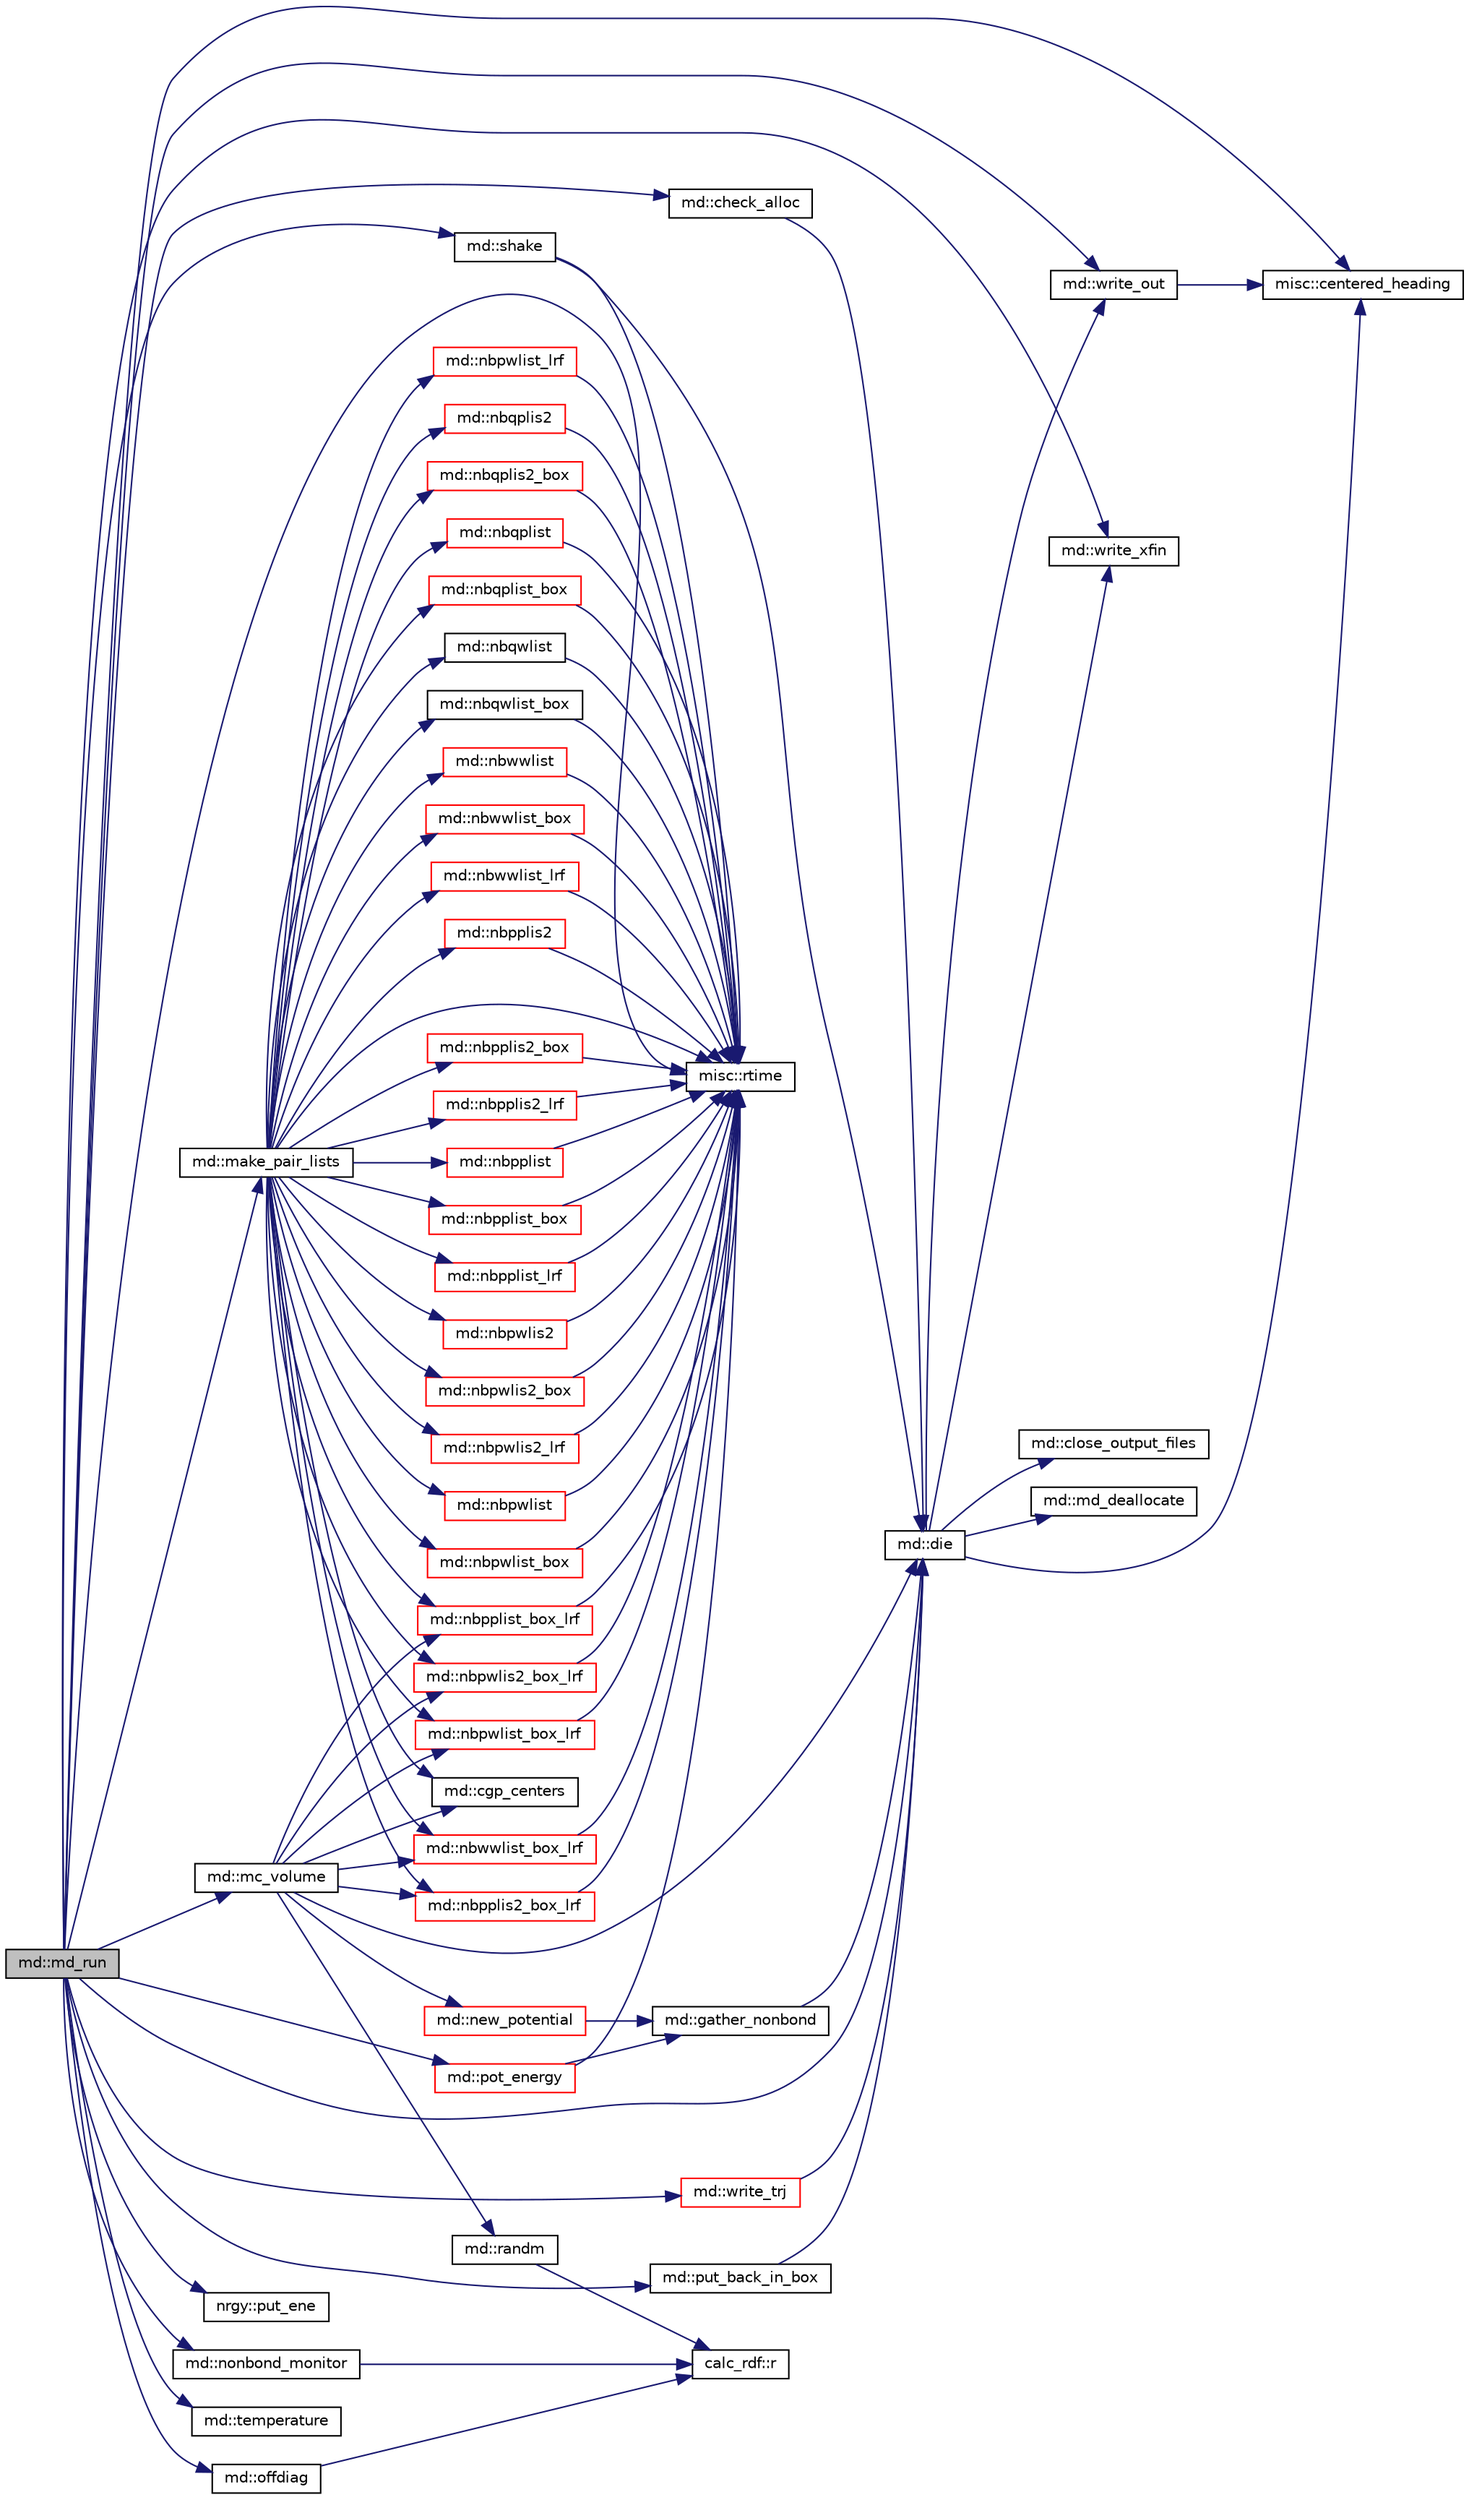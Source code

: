 digraph "md::md_run"
{
  edge [fontname="Helvetica",fontsize="10",labelfontname="Helvetica",labelfontsize="10"];
  node [fontname="Helvetica",fontsize="10",shape=record];
  rankdir="LR";
  Node1 [label="md::md_run",height=0.2,width=0.4,color="black", fillcolor="grey75", style="filled" fontcolor="black"];
  Node1 -> Node2 [color="midnightblue",fontsize="10",style="solid",fontname="Helvetica"];
  Node2 [label="misc::centered_heading",height=0.2,width=0.4,color="black", fillcolor="white", style="filled",URL="$classmisc.html#ac616bbb70212f3216e099c51f3c217f9"];
  Node1 -> Node3 [color="midnightblue",fontsize="10",style="solid",fontname="Helvetica"];
  Node3 [label="md::check_alloc",height=0.2,width=0.4,color="black", fillcolor="white", style="filled",URL="$classmd.html#aa2bff9009b880be7904efe2a7c07f646"];
  Node3 -> Node4 [color="midnightblue",fontsize="10",style="solid",fontname="Helvetica"];
  Node4 [label="md::die",height=0.2,width=0.4,color="black", fillcolor="white", style="filled",URL="$classmd.html#ac21e43139b5e5cd74ab6649672288d66"];
  Node4 -> Node2 [color="midnightblue",fontsize="10",style="solid",fontname="Helvetica"];
  Node4 -> Node5 [color="midnightblue",fontsize="10",style="solid",fontname="Helvetica"];
  Node5 [label="md::close_output_files",height=0.2,width=0.4,color="black", fillcolor="white", style="filled",URL="$classmd.html#a5bd74b9ed60f4d0515416e77a9dcb825"];
  Node4 -> Node6 [color="midnightblue",fontsize="10",style="solid",fontname="Helvetica"];
  Node6 [label="md::md_deallocate",height=0.2,width=0.4,color="black", fillcolor="white", style="filled",URL="$classmd.html#a8a97b1726d386da7fddf5ea29296b0e9"];
  Node4 -> Node7 [color="midnightblue",fontsize="10",style="solid",fontname="Helvetica"];
  Node7 [label="md::write_out",height=0.2,width=0.4,color="black", fillcolor="white", style="filled",URL="$classmd.html#a7ae57adec77c83a4e3684cfbf301d605"];
  Node7 -> Node2 [color="midnightblue",fontsize="10",style="solid",fontname="Helvetica"];
  Node4 -> Node8 [color="midnightblue",fontsize="10",style="solid",fontname="Helvetica"];
  Node8 [label="md::write_xfin",height=0.2,width=0.4,color="black", fillcolor="white", style="filled",URL="$classmd.html#ad8ada800049df7345cd0a0e596644cc5"];
  Node1 -> Node4 [color="midnightblue",fontsize="10",style="solid",fontname="Helvetica"];
  Node1 -> Node9 [color="midnightblue",fontsize="10",style="solid",fontname="Helvetica"];
  Node9 [label="md::make_pair_lists",height=0.2,width=0.4,color="black", fillcolor="white", style="filled",URL="$classmd.html#a16887155a7619c59d173cfb16e7314e7"];
  Node9 -> Node10 [color="midnightblue",fontsize="10",style="solid",fontname="Helvetica"];
  Node10 [label="md::cgp_centers",height=0.2,width=0.4,color="black", fillcolor="white", style="filled",URL="$classmd.html#a569f1efff75d7a9816131516f01a3547"];
  Node9 -> Node11 [color="midnightblue",fontsize="10",style="solid",fontname="Helvetica"];
  Node11 [label="md::nbpplis2",height=0.2,width=0.4,color="red", fillcolor="white", style="filled",URL="$classmd.html#a28f26bd7ab24879172cc589fd3a71024"];
  Node11 -> Node12 [color="midnightblue",fontsize="10",style="solid",fontname="Helvetica"];
  Node12 [label="misc::rtime",height=0.2,width=0.4,color="black", fillcolor="white", style="filled",URL="$classmisc.html#abd36d3dd3b5378bb78142330bd270555"];
  Node9 -> Node13 [color="midnightblue",fontsize="10",style="solid",fontname="Helvetica"];
  Node13 [label="md::nbpplis2_box",height=0.2,width=0.4,color="red", fillcolor="white", style="filled",URL="$classmd.html#a0e44f9dccd622bae4e2d982ece5c3423"];
  Node13 -> Node12 [color="midnightblue",fontsize="10",style="solid",fontname="Helvetica"];
  Node9 -> Node14 [color="midnightblue",fontsize="10",style="solid",fontname="Helvetica"];
  Node14 [label="md::nbpplis2_box_lrf",height=0.2,width=0.4,color="red", fillcolor="white", style="filled",URL="$classmd.html#ad21d3a65785ca8c2f10ae17ce21f463e"];
  Node14 -> Node12 [color="midnightblue",fontsize="10",style="solid",fontname="Helvetica"];
  Node9 -> Node15 [color="midnightblue",fontsize="10",style="solid",fontname="Helvetica"];
  Node15 [label="md::nbpplis2_lrf",height=0.2,width=0.4,color="red", fillcolor="white", style="filled",URL="$classmd.html#a92e05e5a3c50acde2fc700cce4af3a32"];
  Node15 -> Node12 [color="midnightblue",fontsize="10",style="solid",fontname="Helvetica"];
  Node9 -> Node16 [color="midnightblue",fontsize="10",style="solid",fontname="Helvetica"];
  Node16 [label="md::nbpplist",height=0.2,width=0.4,color="red", fillcolor="white", style="filled",URL="$classmd.html#a744aa0ac0e0c15656cc4b5fc7ab6d04f"];
  Node16 -> Node12 [color="midnightblue",fontsize="10",style="solid",fontname="Helvetica"];
  Node9 -> Node17 [color="midnightblue",fontsize="10",style="solid",fontname="Helvetica"];
  Node17 [label="md::nbpplist_box",height=0.2,width=0.4,color="red", fillcolor="white", style="filled",URL="$classmd.html#a54332666551135beedcfb89e4ce019d3"];
  Node17 -> Node12 [color="midnightblue",fontsize="10",style="solid",fontname="Helvetica"];
  Node9 -> Node18 [color="midnightblue",fontsize="10",style="solid",fontname="Helvetica"];
  Node18 [label="md::nbpplist_box_lrf",height=0.2,width=0.4,color="red", fillcolor="white", style="filled",URL="$classmd.html#a83da9a1f7c60fbccfdb91504751a9abf"];
  Node18 -> Node12 [color="midnightblue",fontsize="10",style="solid",fontname="Helvetica"];
  Node9 -> Node19 [color="midnightblue",fontsize="10",style="solid",fontname="Helvetica"];
  Node19 [label="md::nbpplist_lrf",height=0.2,width=0.4,color="red", fillcolor="white", style="filled",URL="$classmd.html#a3cdc19052d14a51219bdd4a58fe2cf3b"];
  Node19 -> Node12 [color="midnightblue",fontsize="10",style="solid",fontname="Helvetica"];
  Node9 -> Node20 [color="midnightblue",fontsize="10",style="solid",fontname="Helvetica"];
  Node20 [label="md::nbpwlis2",height=0.2,width=0.4,color="red", fillcolor="white", style="filled",URL="$classmd.html#ade82e5241d0ab3332844e2f8bd1d317d"];
  Node20 -> Node12 [color="midnightblue",fontsize="10",style="solid",fontname="Helvetica"];
  Node9 -> Node21 [color="midnightblue",fontsize="10",style="solid",fontname="Helvetica"];
  Node21 [label="md::nbpwlis2_box",height=0.2,width=0.4,color="red", fillcolor="white", style="filled",URL="$classmd.html#a52d03dd3085b87c8734115dc3b4b4131"];
  Node21 -> Node12 [color="midnightblue",fontsize="10",style="solid",fontname="Helvetica"];
  Node9 -> Node22 [color="midnightblue",fontsize="10",style="solid",fontname="Helvetica"];
  Node22 [label="md::nbpwlis2_box_lrf",height=0.2,width=0.4,color="red", fillcolor="white", style="filled",URL="$classmd.html#a5b61618ae56e51fef3e5cc4b5a6b27f7"];
  Node22 -> Node12 [color="midnightblue",fontsize="10",style="solid",fontname="Helvetica"];
  Node9 -> Node23 [color="midnightblue",fontsize="10",style="solid",fontname="Helvetica"];
  Node23 [label="md::nbpwlis2_lrf",height=0.2,width=0.4,color="red", fillcolor="white", style="filled",URL="$classmd.html#afe50bd0f280d3fe561677d4f3c020609"];
  Node23 -> Node12 [color="midnightblue",fontsize="10",style="solid",fontname="Helvetica"];
  Node9 -> Node24 [color="midnightblue",fontsize="10",style="solid",fontname="Helvetica"];
  Node24 [label="md::nbpwlist",height=0.2,width=0.4,color="red", fillcolor="white", style="filled",URL="$classmd.html#a7b86a40f21529aa87dd9b8f4f4dfc477"];
  Node24 -> Node12 [color="midnightblue",fontsize="10",style="solid",fontname="Helvetica"];
  Node9 -> Node25 [color="midnightblue",fontsize="10",style="solid",fontname="Helvetica"];
  Node25 [label="md::nbpwlist_box",height=0.2,width=0.4,color="red", fillcolor="white", style="filled",URL="$classmd.html#a5f189fb6f05a491403c091702df28b5d"];
  Node25 -> Node12 [color="midnightblue",fontsize="10",style="solid",fontname="Helvetica"];
  Node9 -> Node26 [color="midnightblue",fontsize="10",style="solid",fontname="Helvetica"];
  Node26 [label="md::nbpwlist_box_lrf",height=0.2,width=0.4,color="red", fillcolor="white", style="filled",URL="$classmd.html#a3394ce94f0e3b7bfc2173c52b94f26a7"];
  Node26 -> Node12 [color="midnightblue",fontsize="10",style="solid",fontname="Helvetica"];
  Node9 -> Node27 [color="midnightblue",fontsize="10",style="solid",fontname="Helvetica"];
  Node27 [label="md::nbpwlist_lrf",height=0.2,width=0.4,color="red", fillcolor="white", style="filled",URL="$classmd.html#a8bc19f04d3e901b0d4a325278d0a75e1"];
  Node27 -> Node12 [color="midnightblue",fontsize="10",style="solid",fontname="Helvetica"];
  Node9 -> Node28 [color="midnightblue",fontsize="10",style="solid",fontname="Helvetica"];
  Node28 [label="md::nbqplis2",height=0.2,width=0.4,color="red", fillcolor="white", style="filled",URL="$classmd.html#ac65c470c7fff34d1a0d83d34a2d26903"];
  Node28 -> Node12 [color="midnightblue",fontsize="10",style="solid",fontname="Helvetica"];
  Node9 -> Node29 [color="midnightblue",fontsize="10",style="solid",fontname="Helvetica"];
  Node29 [label="md::nbqplis2_box",height=0.2,width=0.4,color="red", fillcolor="white", style="filled",URL="$classmd.html#ae34201832881ae30b98d647f8d6b9e5c"];
  Node29 -> Node12 [color="midnightblue",fontsize="10",style="solid",fontname="Helvetica"];
  Node9 -> Node30 [color="midnightblue",fontsize="10",style="solid",fontname="Helvetica"];
  Node30 [label="md::nbqplist",height=0.2,width=0.4,color="red", fillcolor="white", style="filled",URL="$classmd.html#a024cb909133335c226bb615aa1fc2bcc"];
  Node30 -> Node12 [color="midnightblue",fontsize="10",style="solid",fontname="Helvetica"];
  Node9 -> Node31 [color="midnightblue",fontsize="10",style="solid",fontname="Helvetica"];
  Node31 [label="md::nbqplist_box",height=0.2,width=0.4,color="red", fillcolor="white", style="filled",URL="$classmd.html#ab7e41e412c074ffe247c7f5ddb656556"];
  Node31 -> Node12 [color="midnightblue",fontsize="10",style="solid",fontname="Helvetica"];
  Node9 -> Node32 [color="midnightblue",fontsize="10",style="solid",fontname="Helvetica"];
  Node32 [label="md::nbqwlist",height=0.2,width=0.4,color="black", fillcolor="white", style="filled",URL="$classmd.html#abb1646542a714dc1dc635a57fb6a54f2"];
  Node32 -> Node12 [color="midnightblue",fontsize="10",style="solid",fontname="Helvetica"];
  Node9 -> Node33 [color="midnightblue",fontsize="10",style="solid",fontname="Helvetica"];
  Node33 [label="md::nbqwlist_box",height=0.2,width=0.4,color="black", fillcolor="white", style="filled",URL="$classmd.html#a5e4fd443176c16b5dd369531378ac625"];
  Node33 -> Node12 [color="midnightblue",fontsize="10",style="solid",fontname="Helvetica"];
  Node9 -> Node34 [color="midnightblue",fontsize="10",style="solid",fontname="Helvetica"];
  Node34 [label="md::nbwwlist",height=0.2,width=0.4,color="red", fillcolor="white", style="filled",URL="$classmd.html#a2b6f1954e4ac00c0a55ee99ef64c99d0"];
  Node34 -> Node12 [color="midnightblue",fontsize="10",style="solid",fontname="Helvetica"];
  Node9 -> Node35 [color="midnightblue",fontsize="10",style="solid",fontname="Helvetica"];
  Node35 [label="md::nbwwlist_box",height=0.2,width=0.4,color="red", fillcolor="white", style="filled",URL="$classmd.html#a9566b82fb9043677e70d135bb7bf92d8"];
  Node35 -> Node12 [color="midnightblue",fontsize="10",style="solid",fontname="Helvetica"];
  Node9 -> Node36 [color="midnightblue",fontsize="10",style="solid",fontname="Helvetica"];
  Node36 [label="md::nbwwlist_box_lrf",height=0.2,width=0.4,color="red", fillcolor="white", style="filled",URL="$classmd.html#a927125ccc601291d7b2c627b71651e73"];
  Node36 -> Node12 [color="midnightblue",fontsize="10",style="solid",fontname="Helvetica"];
  Node9 -> Node37 [color="midnightblue",fontsize="10",style="solid",fontname="Helvetica"];
  Node37 [label="md::nbwwlist_lrf",height=0.2,width=0.4,color="red", fillcolor="white", style="filled",URL="$classmd.html#a6f5c2fe42a94ba45049cd3bef37f4732"];
  Node37 -> Node12 [color="midnightblue",fontsize="10",style="solid",fontname="Helvetica"];
  Node9 -> Node12 [color="midnightblue",fontsize="10",style="solid",fontname="Helvetica"];
  Node1 -> Node38 [color="midnightblue",fontsize="10",style="solid",fontname="Helvetica"];
  Node38 [label="md::mc_volume",height=0.2,width=0.4,color="black", fillcolor="white", style="filled",URL="$classmd.html#a4626201196d1fd44ddd1d0dae60902f1"];
  Node38 -> Node10 [color="midnightblue",fontsize="10",style="solid",fontname="Helvetica"];
  Node38 -> Node4 [color="midnightblue",fontsize="10",style="solid",fontname="Helvetica"];
  Node38 -> Node14 [color="midnightblue",fontsize="10",style="solid",fontname="Helvetica"];
  Node38 -> Node18 [color="midnightblue",fontsize="10",style="solid",fontname="Helvetica"];
  Node38 -> Node22 [color="midnightblue",fontsize="10",style="solid",fontname="Helvetica"];
  Node38 -> Node26 [color="midnightblue",fontsize="10",style="solid",fontname="Helvetica"];
  Node38 -> Node36 [color="midnightblue",fontsize="10",style="solid",fontname="Helvetica"];
  Node38 -> Node39 [color="midnightblue",fontsize="10",style="solid",fontname="Helvetica"];
  Node39 [label="md::new_potential",height=0.2,width=0.4,color="red", fillcolor="white", style="filled",URL="$classmd.html#a257734edbeff3a68b85a2e22d458f694"];
  Node39 -> Node40 [color="midnightblue",fontsize="10",style="solid",fontname="Helvetica"];
  Node40 [label="md::gather_nonbond",height=0.2,width=0.4,color="black", fillcolor="white", style="filled",URL="$classmd.html#a5cf829ef511afd1e672036dca0192484"];
  Node40 -> Node4 [color="midnightblue",fontsize="10",style="solid",fontname="Helvetica"];
  Node38 -> Node41 [color="midnightblue",fontsize="10",style="solid",fontname="Helvetica"];
  Node41 [label="md::randm",height=0.2,width=0.4,color="black", fillcolor="white", style="filled",URL="$classmd.html#a5e3b7b6f11ac03a3ffb18bdaaca242a5"];
  Node41 -> Node42 [color="midnightblue",fontsize="10",style="solid",fontname="Helvetica"];
  Node42 [label="calc_rdf::r",height=0.2,width=0.4,color="black", fillcolor="white", style="filled",URL="$classcalc__rdf.html#a203d29eb42a922de8786e02bef09868a"];
  Node1 -> Node43 [color="midnightblue",fontsize="10",style="solid",fontname="Helvetica"];
  Node43 [label="md::nonbond_monitor",height=0.2,width=0.4,color="black", fillcolor="white", style="filled",URL="$classmd.html#a2dd9df07bc719d116e1e9e6fcfb00ae7"];
  Node43 -> Node42 [color="midnightblue",fontsize="10",style="solid",fontname="Helvetica"];
  Node1 -> Node44 [color="midnightblue",fontsize="10",style="solid",fontname="Helvetica"];
  Node44 [label="md::offdiag",height=0.2,width=0.4,color="black", fillcolor="white", style="filled",URL="$classmd.html#ae885a42f53cb6c1c066a40f7ab024734"];
  Node44 -> Node42 [color="midnightblue",fontsize="10",style="solid",fontname="Helvetica"];
  Node1 -> Node45 [color="midnightblue",fontsize="10",style="solid",fontname="Helvetica"];
  Node45 [label="md::pot_energy",height=0.2,width=0.4,color="red", fillcolor="white", style="filled",URL="$classmd.html#a1d2fcb4bf9fce9c03ef3cc9584c719b2"];
  Node45 -> Node40 [color="midnightblue",fontsize="10",style="solid",fontname="Helvetica"];
  Node45 -> Node12 [color="midnightblue",fontsize="10",style="solid",fontname="Helvetica"];
  Node1 -> Node46 [color="midnightblue",fontsize="10",style="solid",fontname="Helvetica"];
  Node46 [label="md::put_back_in_box",height=0.2,width=0.4,color="black", fillcolor="white", style="filled",URL="$classmd.html#a319c186691d0dac294362e03c6e6404a"];
  Node46 -> Node4 [color="midnightblue",fontsize="10",style="solid",fontname="Helvetica"];
  Node1 -> Node47 [color="midnightblue",fontsize="10",style="solid",fontname="Helvetica"];
  Node47 [label="nrgy::put_ene",height=0.2,width=0.4,color="black", fillcolor="white", style="filled",URL="$classnrgy.html#aa54dc2246bee3b415ecde9a87918a2a4"];
  Node1 -> Node12 [color="midnightblue",fontsize="10",style="solid",fontname="Helvetica"];
  Node1 -> Node48 [color="midnightblue",fontsize="10",style="solid",fontname="Helvetica"];
  Node48 [label="md::shake",height=0.2,width=0.4,color="black", fillcolor="white", style="filled",URL="$classmd.html#a821fbf756760bf6aa0409f866e977f2e"];
  Node48 -> Node12 [color="midnightblue",fontsize="10",style="solid",fontname="Helvetica"];
  Node48 -> Node4 [color="midnightblue",fontsize="10",style="solid",fontname="Helvetica"];
  Node1 -> Node49 [color="midnightblue",fontsize="10",style="solid",fontname="Helvetica"];
  Node49 [label="md::temperature",height=0.2,width=0.4,color="black", fillcolor="white", style="filled",URL="$classmd.html#a6c84a60a569106b78c66542408b559d4"];
  Node1 -> Node7 [color="midnightblue",fontsize="10",style="solid",fontname="Helvetica"];
  Node1 -> Node50 [color="midnightblue",fontsize="10",style="solid",fontname="Helvetica"];
  Node50 [label="md::write_trj",height=0.2,width=0.4,color="red", fillcolor="white", style="filled",URL="$classmd.html#aed5ba254d7284a94bdac6e46d00e12de"];
  Node50 -> Node4 [color="midnightblue",fontsize="10",style="solid",fontname="Helvetica"];
  Node1 -> Node8 [color="midnightblue",fontsize="10",style="solid",fontname="Helvetica"];
}
